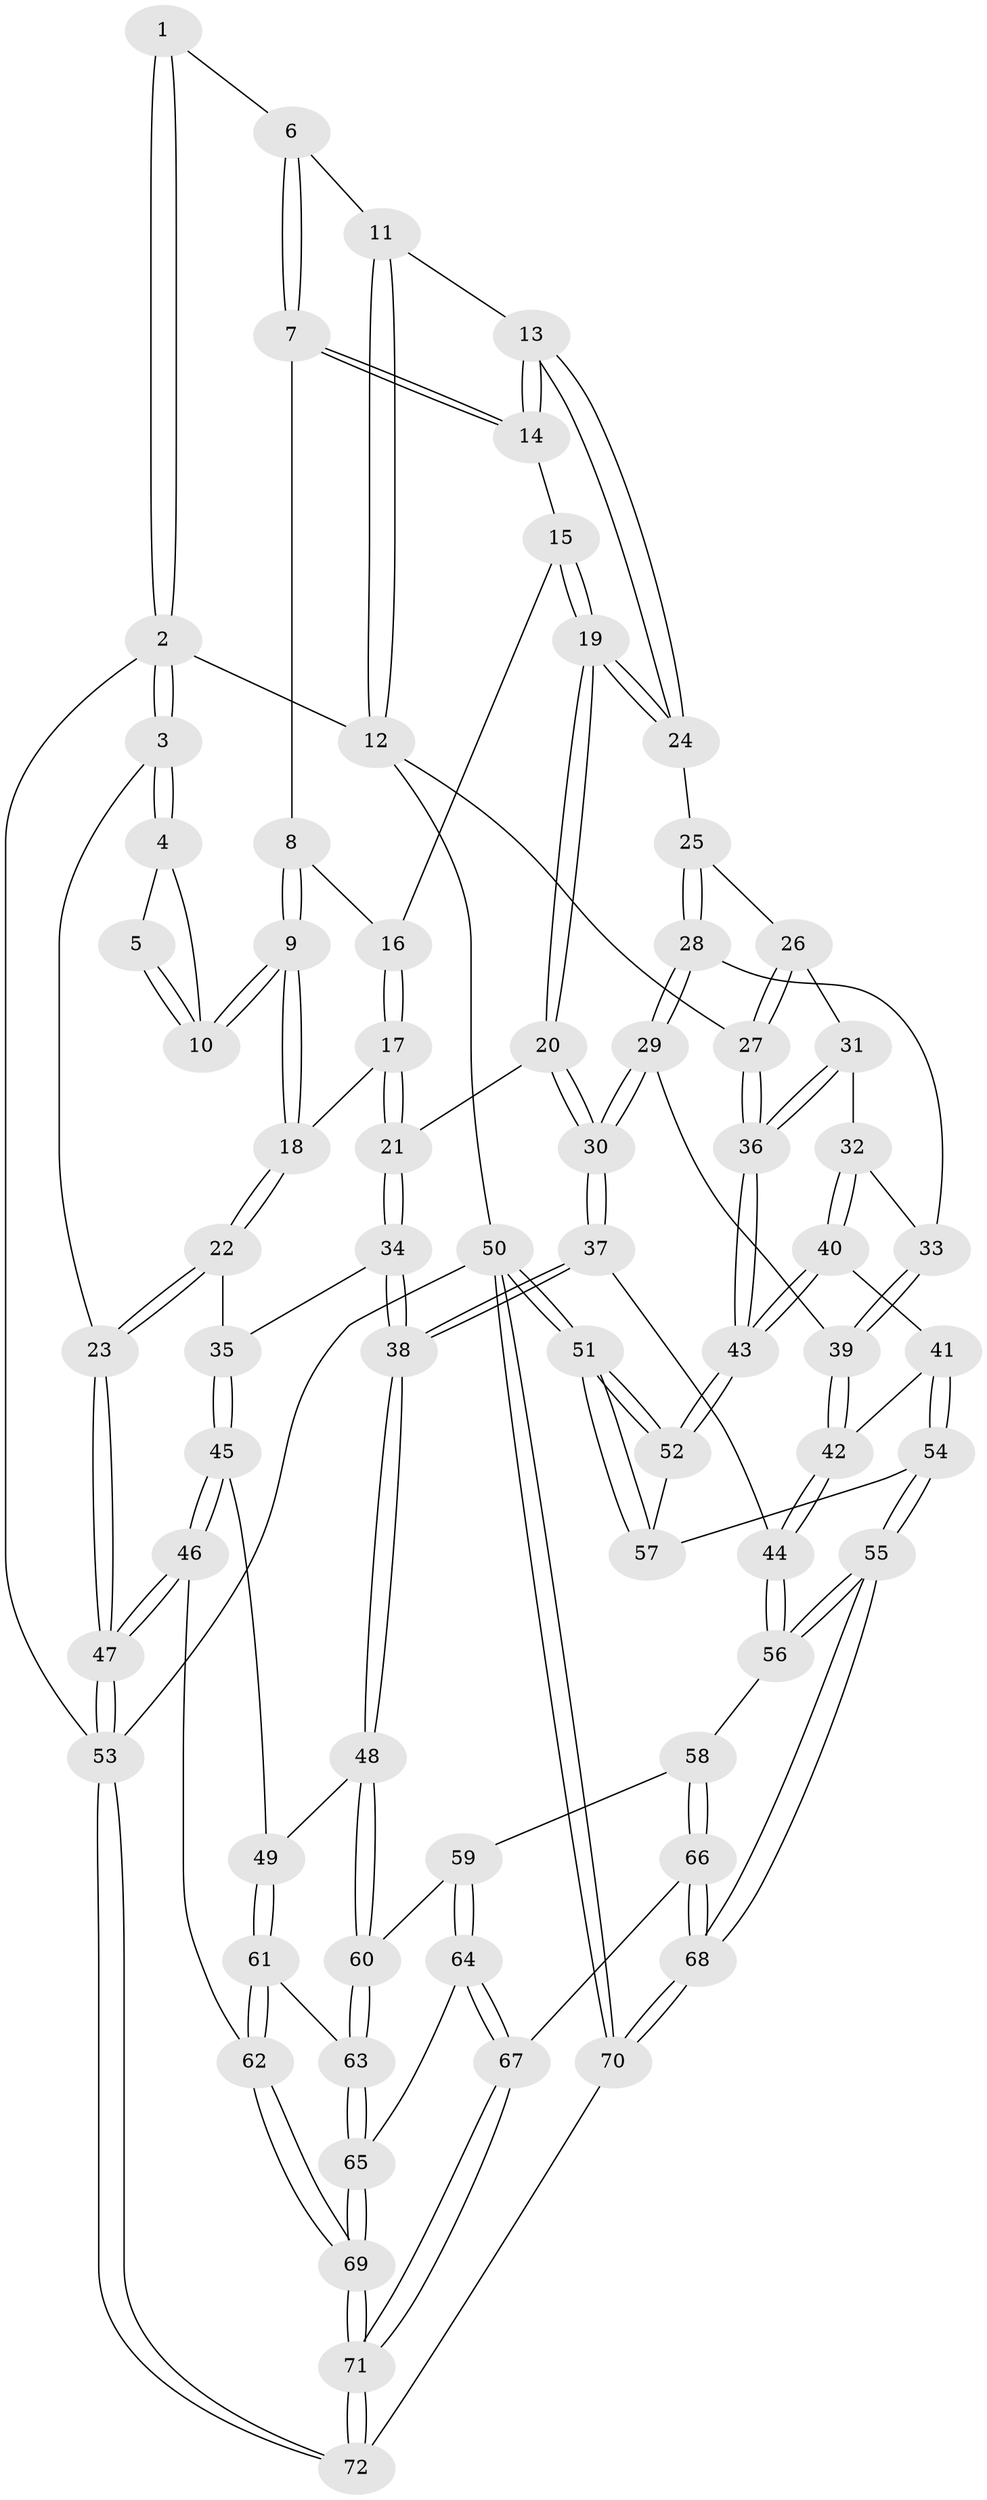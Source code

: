 // Generated by graph-tools (version 1.1) at 2025/38/03/09/25 02:38:40]
// undirected, 72 vertices, 177 edges
graph export_dot {
graph [start="1"]
  node [color=gray90,style=filled];
  1 [pos="+0.17023618235597532+0"];
  2 [pos="+0+0"];
  3 [pos="+0+0.17182029192108367"];
  4 [pos="+0+0.11762094644961466"];
  5 [pos="+0.15116304252714252+0"];
  6 [pos="+0.3995676825605937+0"];
  7 [pos="+0.4074054397707599+0"];
  8 [pos="+0.3975278396884431+0"];
  9 [pos="+0.16787662993774408+0.16487362020330035"];
  10 [pos="+0.15265790330690274+0.14738678248682746"];
  11 [pos="+0.6380643336221296+0"];
  12 [pos="+1+0"];
  13 [pos="+0.6727743301331675+0.16887976538362537"];
  14 [pos="+0.6437148424617155+0.14669063824808595"];
  15 [pos="+0.4224340442642399+0.1042278207525617"];
  16 [pos="+0.3991662203322328+0"];
  17 [pos="+0.23840846315986877+0.22896133050386286"];
  18 [pos="+0.19002499192418518+0.2170675896917358"];
  19 [pos="+0.41697039850755485+0.26360602091685"];
  20 [pos="+0.41074254047977843+0.27188311679950156"];
  21 [pos="+0.32605818112987306+0.2711676074657508"];
  22 [pos="+0.08998059378900458+0.3410879519867592"];
  23 [pos="+0+0.3331674326244185"];
  24 [pos="+0.6806990091045071+0.18101894724642828"];
  25 [pos="+0.6838818235769879+0.18266228951034968"];
  26 [pos="+0.7778031296830143+0.1648436283451626"];
  27 [pos="+1+0"];
  28 [pos="+0.6751540223647325+0.26398401669276966"];
  29 [pos="+0.4781470447161413+0.39581157724074084"];
  30 [pos="+0.4618466945718082+0.39532469443482193"];
  31 [pos="+0.8602637408260105+0.3260020619934841"];
  32 [pos="+0.7325989693856286+0.4008880656618186"];
  33 [pos="+0.6872159312488749+0.37784028195284103"];
  34 [pos="+0.2503563239249053+0.44853232190362785"];
  35 [pos="+0.13875052881986336+0.4269046860271988"];
  36 [pos="+1+0.4861940837261648"];
  37 [pos="+0.39878103866324444+0.56659083907996"];
  38 [pos="+0.3711131281808111+0.5883332423365147"];
  39 [pos="+0.6263771299177627+0.43336676617190534"];
  40 [pos="+0.8231921242988628+0.522874765892236"];
  41 [pos="+0.6835496145700743+0.5741676815227654"];
  42 [pos="+0.6346609831733299+0.5578599747172945"];
  43 [pos="+1+0.5745845059882014"];
  44 [pos="+0.5849596232736372+0.5820468211723533"];
  45 [pos="+0.0897928942614753+0.5708483042917161"];
  46 [pos="+0+0.719386664419515"];
  47 [pos="+0+0.7180792940992455"];
  48 [pos="+0.3656663783184149+0.6009620673946989"];
  49 [pos="+0.2809565587341299+0.6324586242185471"];
  50 [pos="+1+1"];
  51 [pos="+1+1"];
  52 [pos="+1+0.5873036366328305"];
  53 [pos="+0+1"];
  54 [pos="+0.7362756538449339+0.7942480615328142"];
  55 [pos="+0.7181258757671545+0.807212939829519"];
  56 [pos="+0.5968795769543855+0.753050304218506"];
  57 [pos="+0.7575418443944795+0.7893299129585315"];
  58 [pos="+0.49109484906423134+0.7650430705817672"];
  59 [pos="+0.4329163230639014+0.730782199288038"];
  60 [pos="+0.4002914587450082+0.686979055896397"];
  61 [pos="+0.19954148999529472+0.7473378072256438"];
  62 [pos="+0.04624882654575876+0.8176262517748175"];
  63 [pos="+0.2847618752694273+0.8349455606988935"];
  64 [pos="+0.36244929486386285+0.8968162894793623"];
  65 [pos="+0.293148992129944+0.8861559450909143"];
  66 [pos="+0.5061184897274634+1"];
  67 [pos="+0.40241639149033875+0.9356847151492086"];
  68 [pos="+0.610693282728708+1"];
  69 [pos="+0.16641756505807015+0.9818593999200474"];
  70 [pos="+0.612163990710288+1"];
  71 [pos="+0.17328664030932364+1"];
  72 [pos="+0.17215955485777826+1"];
  1 -- 2;
  1 -- 2;
  1 -- 6;
  2 -- 3;
  2 -- 3;
  2 -- 12;
  2 -- 53;
  3 -- 4;
  3 -- 4;
  3 -- 23;
  4 -- 5;
  4 -- 10;
  5 -- 10;
  5 -- 10;
  6 -- 7;
  6 -- 7;
  6 -- 11;
  7 -- 8;
  7 -- 14;
  7 -- 14;
  8 -- 9;
  8 -- 9;
  8 -- 16;
  9 -- 10;
  9 -- 10;
  9 -- 18;
  9 -- 18;
  11 -- 12;
  11 -- 12;
  11 -- 13;
  12 -- 27;
  12 -- 50;
  13 -- 14;
  13 -- 14;
  13 -- 24;
  13 -- 24;
  14 -- 15;
  15 -- 16;
  15 -- 19;
  15 -- 19;
  16 -- 17;
  16 -- 17;
  17 -- 18;
  17 -- 21;
  17 -- 21;
  18 -- 22;
  18 -- 22;
  19 -- 20;
  19 -- 20;
  19 -- 24;
  19 -- 24;
  20 -- 21;
  20 -- 30;
  20 -- 30;
  21 -- 34;
  21 -- 34;
  22 -- 23;
  22 -- 23;
  22 -- 35;
  23 -- 47;
  23 -- 47;
  24 -- 25;
  25 -- 26;
  25 -- 28;
  25 -- 28;
  26 -- 27;
  26 -- 27;
  26 -- 31;
  27 -- 36;
  27 -- 36;
  28 -- 29;
  28 -- 29;
  28 -- 33;
  29 -- 30;
  29 -- 30;
  29 -- 39;
  30 -- 37;
  30 -- 37;
  31 -- 32;
  31 -- 36;
  31 -- 36;
  32 -- 33;
  32 -- 40;
  32 -- 40;
  33 -- 39;
  33 -- 39;
  34 -- 35;
  34 -- 38;
  34 -- 38;
  35 -- 45;
  35 -- 45;
  36 -- 43;
  36 -- 43;
  37 -- 38;
  37 -- 38;
  37 -- 44;
  38 -- 48;
  38 -- 48;
  39 -- 42;
  39 -- 42;
  40 -- 41;
  40 -- 43;
  40 -- 43;
  41 -- 42;
  41 -- 54;
  41 -- 54;
  42 -- 44;
  42 -- 44;
  43 -- 52;
  43 -- 52;
  44 -- 56;
  44 -- 56;
  45 -- 46;
  45 -- 46;
  45 -- 49;
  46 -- 47;
  46 -- 47;
  46 -- 62;
  47 -- 53;
  47 -- 53;
  48 -- 49;
  48 -- 60;
  48 -- 60;
  49 -- 61;
  49 -- 61;
  50 -- 51;
  50 -- 51;
  50 -- 70;
  50 -- 70;
  50 -- 53;
  51 -- 52;
  51 -- 52;
  51 -- 57;
  51 -- 57;
  52 -- 57;
  53 -- 72;
  53 -- 72;
  54 -- 55;
  54 -- 55;
  54 -- 57;
  55 -- 56;
  55 -- 56;
  55 -- 68;
  55 -- 68;
  56 -- 58;
  58 -- 59;
  58 -- 66;
  58 -- 66;
  59 -- 60;
  59 -- 64;
  59 -- 64;
  60 -- 63;
  60 -- 63;
  61 -- 62;
  61 -- 62;
  61 -- 63;
  62 -- 69;
  62 -- 69;
  63 -- 65;
  63 -- 65;
  64 -- 65;
  64 -- 67;
  64 -- 67;
  65 -- 69;
  65 -- 69;
  66 -- 67;
  66 -- 68;
  66 -- 68;
  67 -- 71;
  67 -- 71;
  68 -- 70;
  68 -- 70;
  69 -- 71;
  69 -- 71;
  70 -- 72;
  71 -- 72;
  71 -- 72;
}
